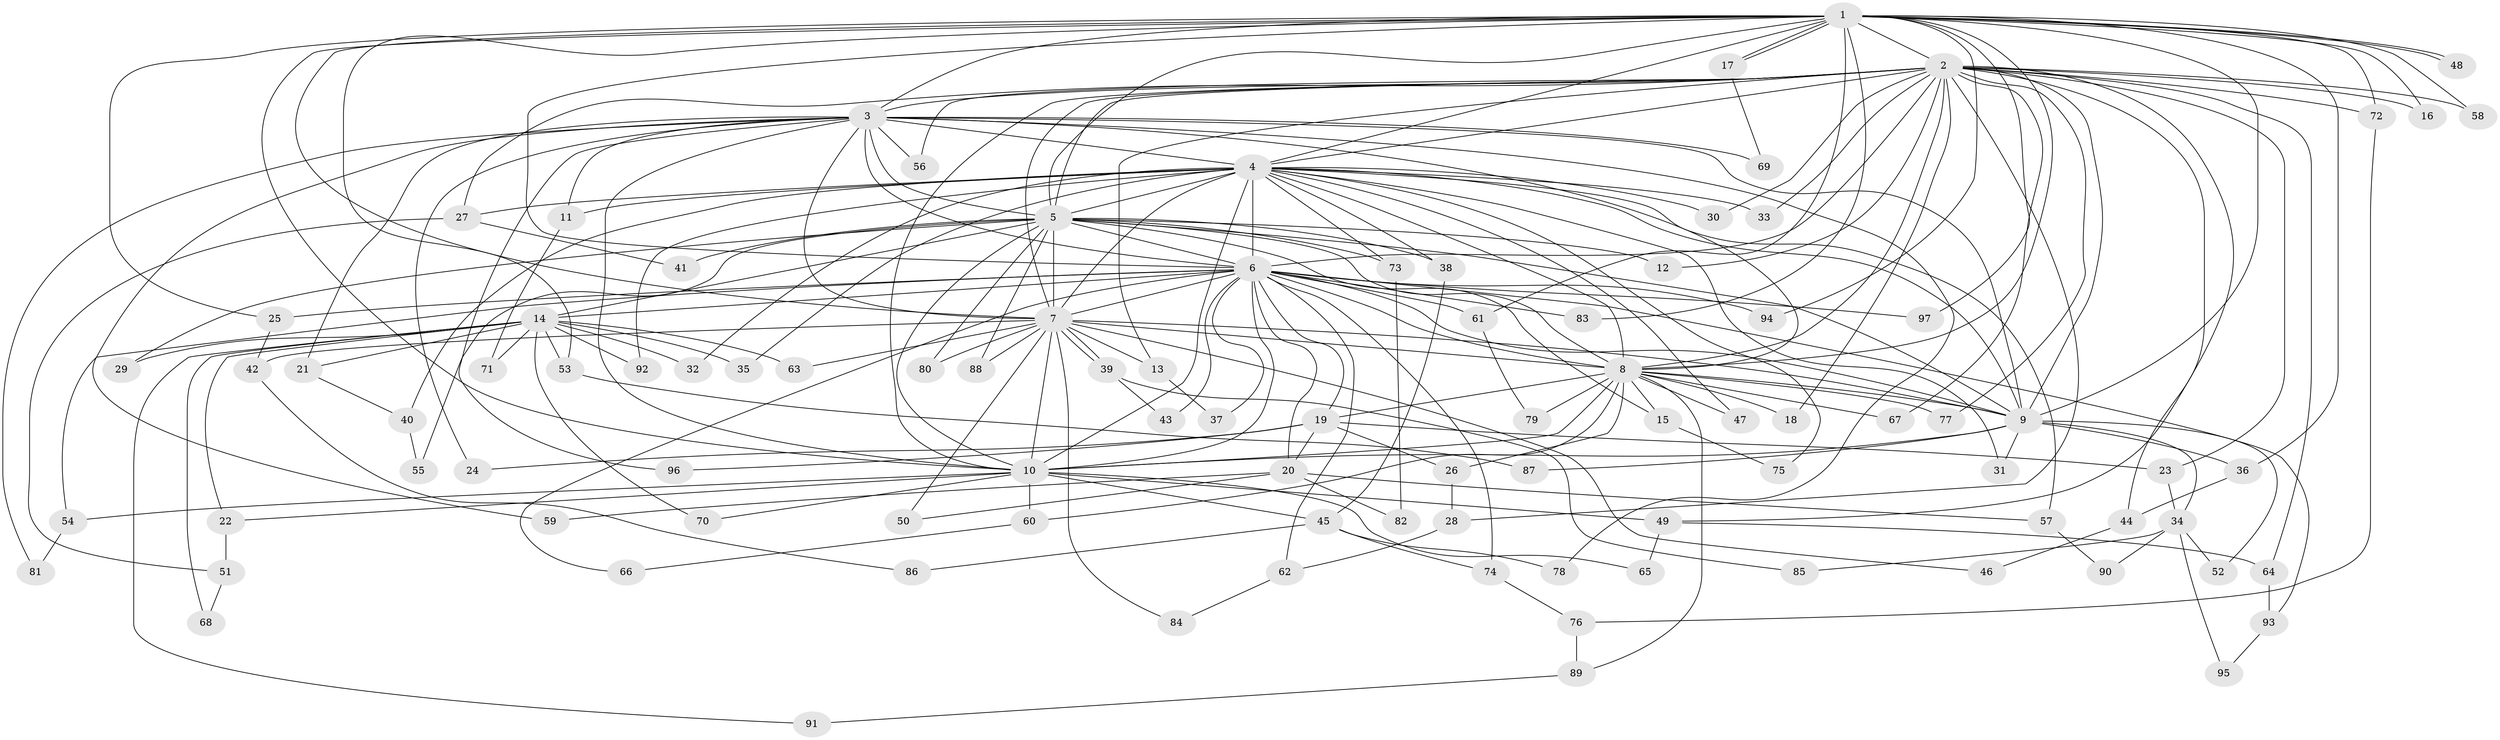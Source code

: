 // Generated by graph-tools (version 1.1) at 2025/49/03/09/25 03:49:29]
// undirected, 97 vertices, 219 edges
graph export_dot {
graph [start="1"]
  node [color=gray90,style=filled];
  1;
  2;
  3;
  4;
  5;
  6;
  7;
  8;
  9;
  10;
  11;
  12;
  13;
  14;
  15;
  16;
  17;
  18;
  19;
  20;
  21;
  22;
  23;
  24;
  25;
  26;
  27;
  28;
  29;
  30;
  31;
  32;
  33;
  34;
  35;
  36;
  37;
  38;
  39;
  40;
  41;
  42;
  43;
  44;
  45;
  46;
  47;
  48;
  49;
  50;
  51;
  52;
  53;
  54;
  55;
  56;
  57;
  58;
  59;
  60;
  61;
  62;
  63;
  64;
  65;
  66;
  67;
  68;
  69;
  70;
  71;
  72;
  73;
  74;
  75;
  76;
  77;
  78;
  79;
  80;
  81;
  82;
  83;
  84;
  85;
  86;
  87;
  88;
  89;
  90;
  91;
  92;
  93;
  94;
  95;
  96;
  97;
  1 -- 2;
  1 -- 3;
  1 -- 4;
  1 -- 5;
  1 -- 6;
  1 -- 7;
  1 -- 8;
  1 -- 9;
  1 -- 10;
  1 -- 16;
  1 -- 17;
  1 -- 17;
  1 -- 25;
  1 -- 36;
  1 -- 48;
  1 -- 48;
  1 -- 53;
  1 -- 58;
  1 -- 61;
  1 -- 72;
  1 -- 83;
  1 -- 94;
  1 -- 97;
  2 -- 3;
  2 -- 4;
  2 -- 5;
  2 -- 6;
  2 -- 7;
  2 -- 8;
  2 -- 9;
  2 -- 10;
  2 -- 12;
  2 -- 13;
  2 -- 16;
  2 -- 18;
  2 -- 23;
  2 -- 27;
  2 -- 28;
  2 -- 30;
  2 -- 33;
  2 -- 44;
  2 -- 49;
  2 -- 56;
  2 -- 58;
  2 -- 64;
  2 -- 67;
  2 -- 72;
  2 -- 77;
  3 -- 4;
  3 -- 5;
  3 -- 6;
  3 -- 7;
  3 -- 8;
  3 -- 9;
  3 -- 10;
  3 -- 11;
  3 -- 21;
  3 -- 24;
  3 -- 56;
  3 -- 59;
  3 -- 69;
  3 -- 78;
  3 -- 81;
  3 -- 96;
  4 -- 5;
  4 -- 6;
  4 -- 7;
  4 -- 8;
  4 -- 9;
  4 -- 10;
  4 -- 11;
  4 -- 27;
  4 -- 30;
  4 -- 31;
  4 -- 32;
  4 -- 33;
  4 -- 35;
  4 -- 38;
  4 -- 40;
  4 -- 47;
  4 -- 57;
  4 -- 73;
  4 -- 75;
  4 -- 92;
  5 -- 6;
  5 -- 7;
  5 -- 8;
  5 -- 9;
  5 -- 10;
  5 -- 12;
  5 -- 14;
  5 -- 15;
  5 -- 29;
  5 -- 38;
  5 -- 41;
  5 -- 55;
  5 -- 73;
  5 -- 80;
  5 -- 88;
  6 -- 7;
  6 -- 8;
  6 -- 9;
  6 -- 10;
  6 -- 14;
  6 -- 19;
  6 -- 20;
  6 -- 25;
  6 -- 37;
  6 -- 43;
  6 -- 54;
  6 -- 61;
  6 -- 62;
  6 -- 66;
  6 -- 74;
  6 -- 83;
  6 -- 93;
  6 -- 94;
  6 -- 97;
  7 -- 8;
  7 -- 9;
  7 -- 10;
  7 -- 13;
  7 -- 39;
  7 -- 39;
  7 -- 42;
  7 -- 46;
  7 -- 50;
  7 -- 63;
  7 -- 80;
  7 -- 84;
  7 -- 88;
  8 -- 9;
  8 -- 10;
  8 -- 15;
  8 -- 18;
  8 -- 19;
  8 -- 26;
  8 -- 47;
  8 -- 60;
  8 -- 67;
  8 -- 77;
  8 -- 79;
  8 -- 89;
  9 -- 10;
  9 -- 31;
  9 -- 34;
  9 -- 36;
  9 -- 52;
  9 -- 87;
  10 -- 22;
  10 -- 45;
  10 -- 49;
  10 -- 54;
  10 -- 60;
  10 -- 65;
  10 -- 70;
  11 -- 71;
  13 -- 37;
  14 -- 21;
  14 -- 22;
  14 -- 29;
  14 -- 32;
  14 -- 35;
  14 -- 53;
  14 -- 63;
  14 -- 68;
  14 -- 70;
  14 -- 71;
  14 -- 91;
  14 -- 92;
  15 -- 75;
  17 -- 69;
  19 -- 20;
  19 -- 23;
  19 -- 24;
  19 -- 26;
  19 -- 96;
  20 -- 50;
  20 -- 57;
  20 -- 59;
  20 -- 82;
  21 -- 40;
  22 -- 51;
  23 -- 34;
  25 -- 42;
  26 -- 28;
  27 -- 41;
  27 -- 51;
  28 -- 62;
  34 -- 52;
  34 -- 85;
  34 -- 90;
  34 -- 95;
  36 -- 44;
  38 -- 45;
  39 -- 43;
  39 -- 85;
  40 -- 55;
  42 -- 86;
  44 -- 46;
  45 -- 74;
  45 -- 78;
  45 -- 86;
  49 -- 64;
  49 -- 65;
  51 -- 68;
  53 -- 87;
  54 -- 81;
  57 -- 90;
  60 -- 66;
  61 -- 79;
  62 -- 84;
  64 -- 93;
  72 -- 76;
  73 -- 82;
  74 -- 76;
  76 -- 89;
  89 -- 91;
  93 -- 95;
}
